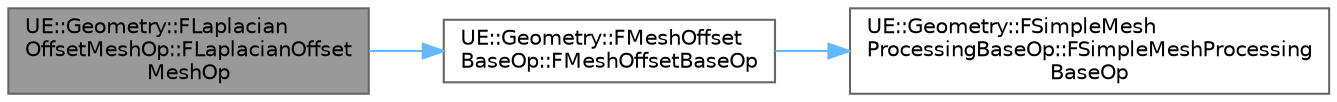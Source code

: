 digraph "UE::Geometry::FLaplacianOffsetMeshOp::FLaplacianOffsetMeshOp"
{
 // INTERACTIVE_SVG=YES
 // LATEX_PDF_SIZE
  bgcolor="transparent";
  edge [fontname=Helvetica,fontsize=10,labelfontname=Helvetica,labelfontsize=10];
  node [fontname=Helvetica,fontsize=10,shape=box,height=0.2,width=0.4];
  rankdir="LR";
  Node1 [id="Node000001",label="UE::Geometry::FLaplacian\lOffsetMeshOp::FLaplacianOffset\lMeshOp",height=0.2,width=0.4,color="gray40", fillcolor="grey60", style="filled", fontcolor="black",tooltip=" "];
  Node1 -> Node2 [id="edge1_Node000001_Node000002",color="steelblue1",style="solid",tooltip=" "];
  Node2 [id="Node000002",label="UE::Geometry::FMeshOffset\lBaseOp::FMeshOffsetBaseOp",height=0.2,width=0.4,color="grey40", fillcolor="white", style="filled",URL="$d6/d81/classUE_1_1Geometry_1_1FMeshOffsetBaseOp.html#aa3b975171e3c215dea39e8d0a3b3701e",tooltip=" "];
  Node2 -> Node3 [id="edge2_Node000002_Node000003",color="steelblue1",style="solid",tooltip=" "];
  Node3 [id="Node000003",label="UE::Geometry::FSimpleMesh\lProcessingBaseOp::FSimpleMeshProcessing\lBaseOp",height=0.2,width=0.4,color="grey40", fillcolor="white", style="filled",URL="$d9/ddb/classUE_1_1Geometry_1_1FSimpleMeshProcessingBaseOp.html#ab90809d38573dbe4d0355430d19fe652",tooltip=" "];
}
